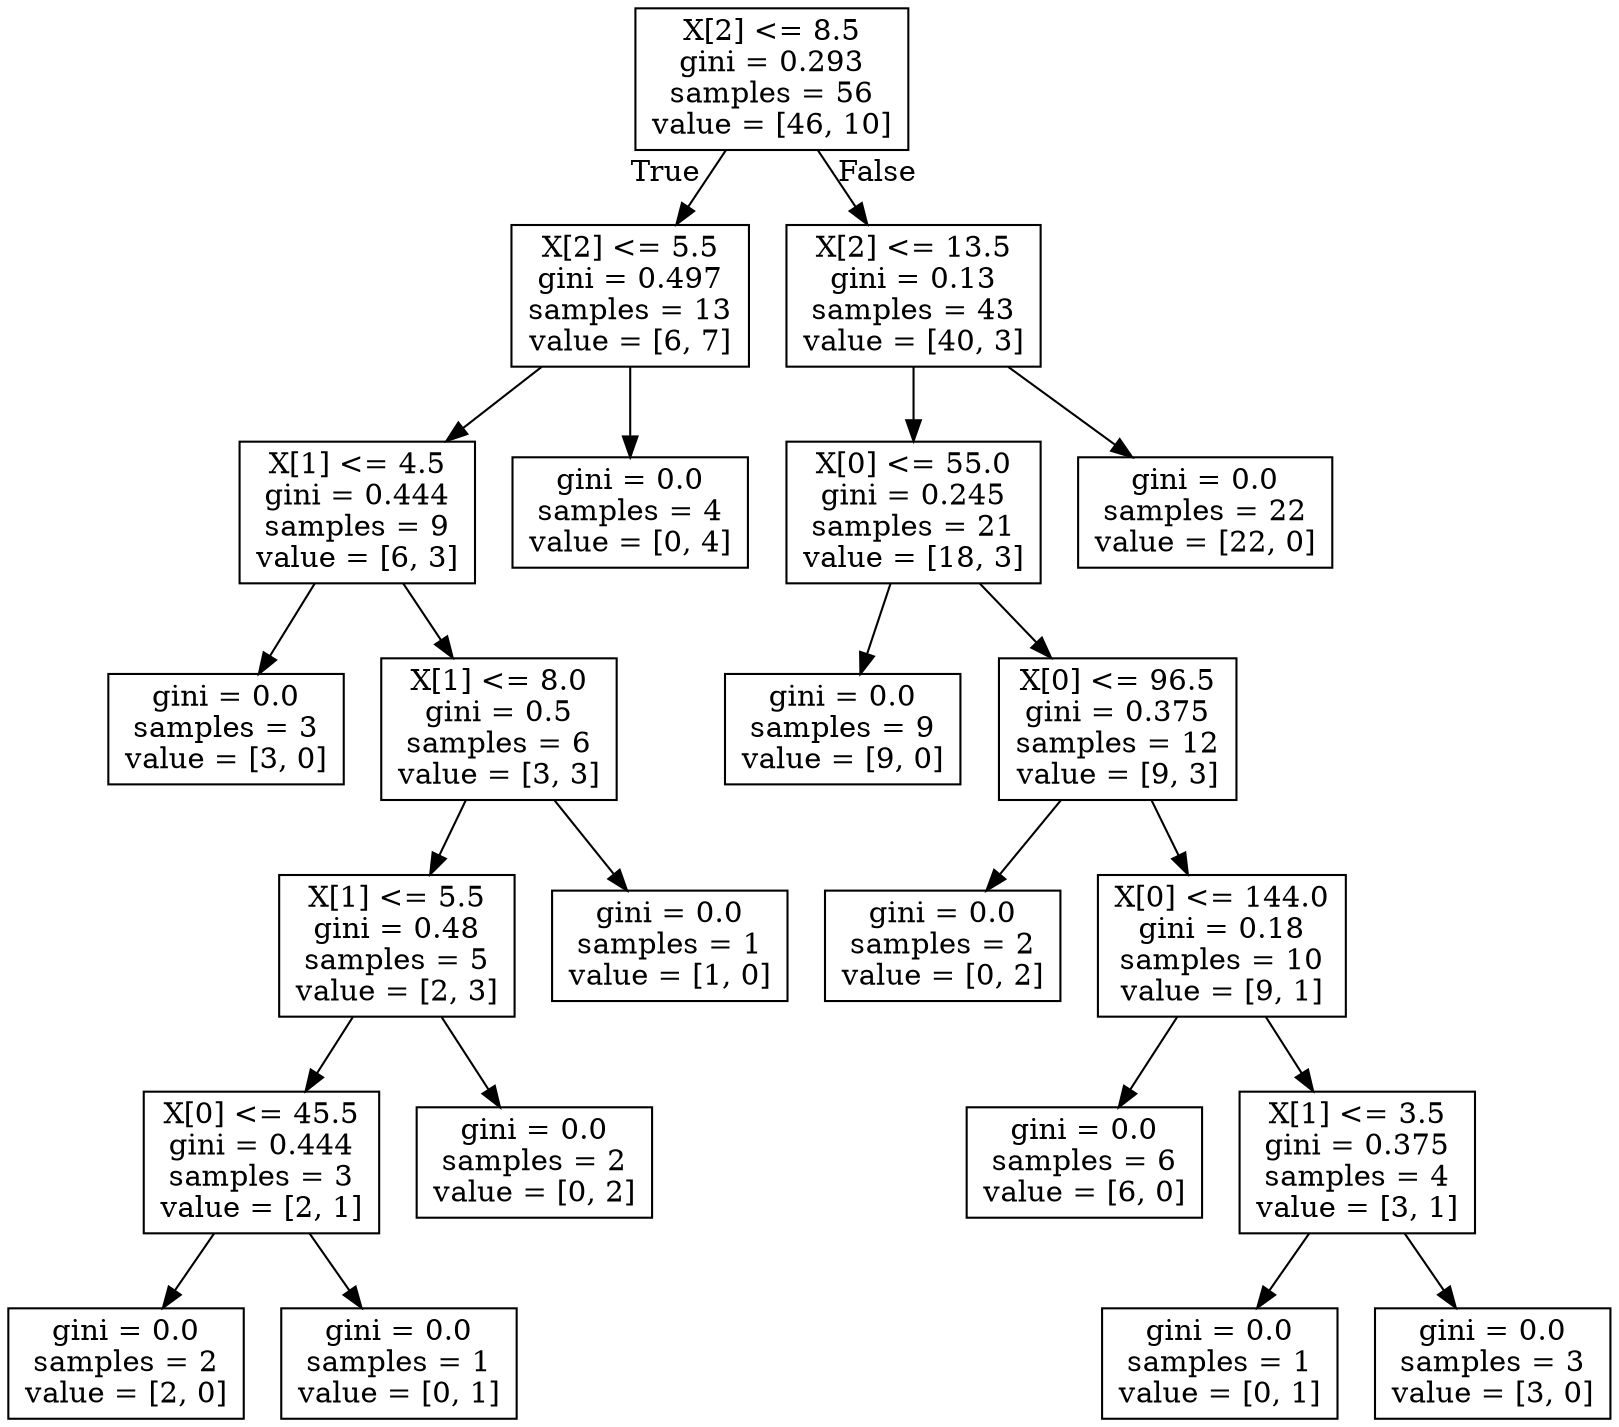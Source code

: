 digraph Tree {
node [shape=box] ;
0 [label="X[2] <= 8.5\ngini = 0.293\nsamples = 56\nvalue = [46, 10]"] ;
1 [label="X[2] <= 5.5\ngini = 0.497\nsamples = 13\nvalue = [6, 7]"] ;
0 -> 1 [labeldistance=2.5, labelangle=45, headlabel="True"] ;
2 [label="X[1] <= 4.5\ngini = 0.444\nsamples = 9\nvalue = [6, 3]"] ;
1 -> 2 ;
3 [label="gini = 0.0\nsamples = 3\nvalue = [3, 0]"] ;
2 -> 3 ;
4 [label="X[1] <= 8.0\ngini = 0.5\nsamples = 6\nvalue = [3, 3]"] ;
2 -> 4 ;
5 [label="X[1] <= 5.5\ngini = 0.48\nsamples = 5\nvalue = [2, 3]"] ;
4 -> 5 ;
6 [label="X[0] <= 45.5\ngini = 0.444\nsamples = 3\nvalue = [2, 1]"] ;
5 -> 6 ;
7 [label="gini = 0.0\nsamples = 2\nvalue = [2, 0]"] ;
6 -> 7 ;
8 [label="gini = 0.0\nsamples = 1\nvalue = [0, 1]"] ;
6 -> 8 ;
9 [label="gini = 0.0\nsamples = 2\nvalue = [0, 2]"] ;
5 -> 9 ;
10 [label="gini = 0.0\nsamples = 1\nvalue = [1, 0]"] ;
4 -> 10 ;
11 [label="gini = 0.0\nsamples = 4\nvalue = [0, 4]"] ;
1 -> 11 ;
12 [label="X[2] <= 13.5\ngini = 0.13\nsamples = 43\nvalue = [40, 3]"] ;
0 -> 12 [labeldistance=2.5, labelangle=-45, headlabel="False"] ;
13 [label="X[0] <= 55.0\ngini = 0.245\nsamples = 21\nvalue = [18, 3]"] ;
12 -> 13 ;
14 [label="gini = 0.0\nsamples = 9\nvalue = [9, 0]"] ;
13 -> 14 ;
15 [label="X[0] <= 96.5\ngini = 0.375\nsamples = 12\nvalue = [9, 3]"] ;
13 -> 15 ;
16 [label="gini = 0.0\nsamples = 2\nvalue = [0, 2]"] ;
15 -> 16 ;
17 [label="X[0] <= 144.0\ngini = 0.18\nsamples = 10\nvalue = [9, 1]"] ;
15 -> 17 ;
18 [label="gini = 0.0\nsamples = 6\nvalue = [6, 0]"] ;
17 -> 18 ;
19 [label="X[1] <= 3.5\ngini = 0.375\nsamples = 4\nvalue = [3, 1]"] ;
17 -> 19 ;
20 [label="gini = 0.0\nsamples = 1\nvalue = [0, 1]"] ;
19 -> 20 ;
21 [label="gini = 0.0\nsamples = 3\nvalue = [3, 0]"] ;
19 -> 21 ;
22 [label="gini = 0.0\nsamples = 22\nvalue = [22, 0]"] ;
12 -> 22 ;
}